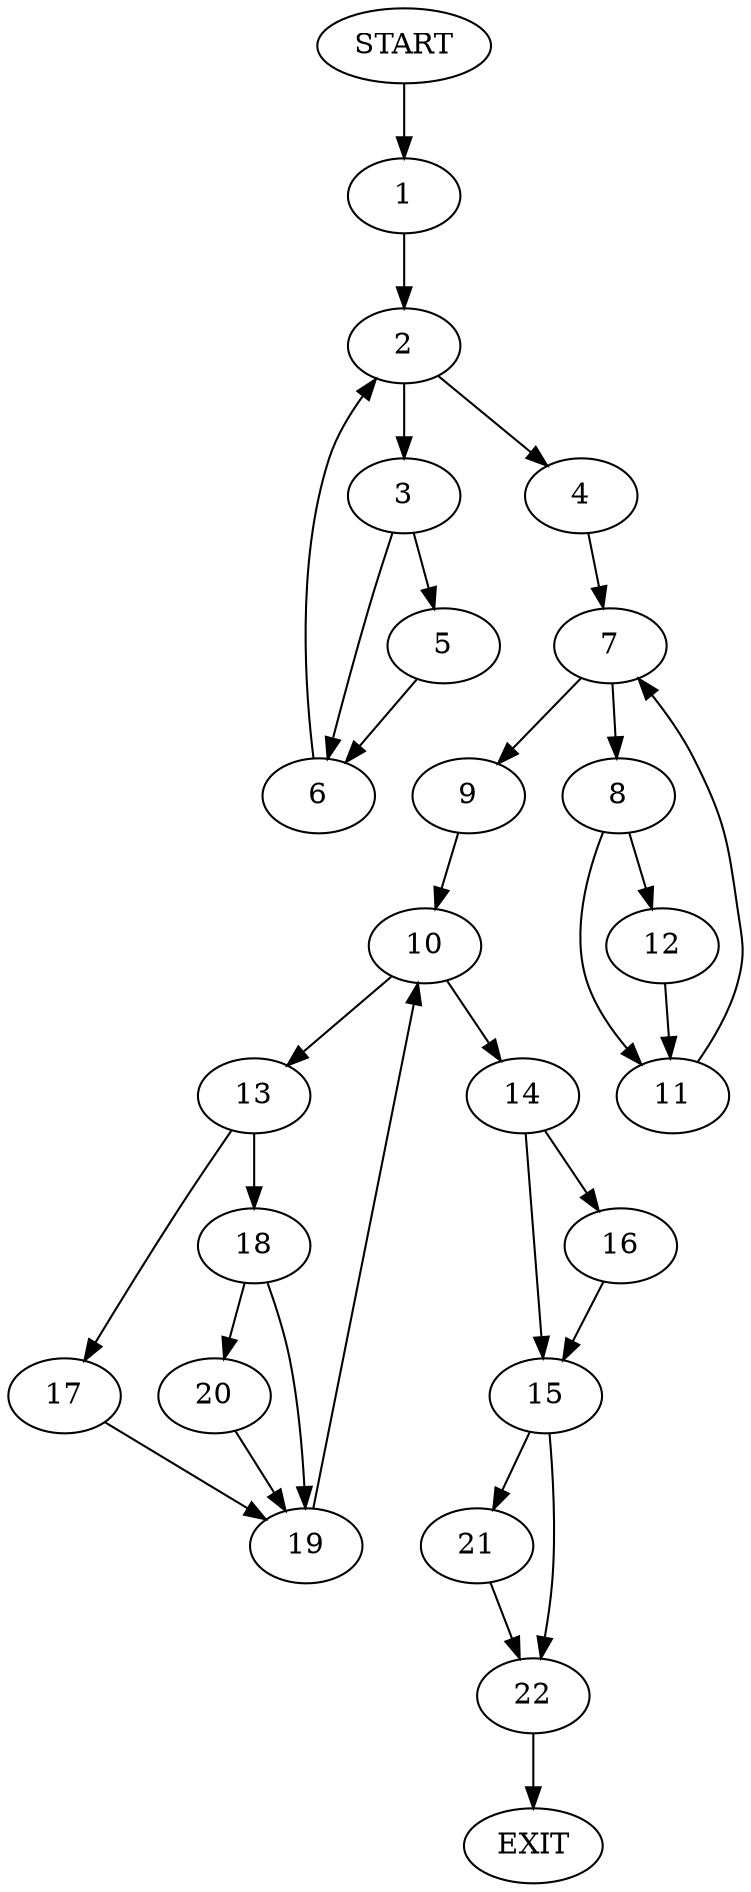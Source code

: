 digraph {
0 [label="START"]
23 [label="EXIT"]
0 -> 1
1 -> 2
2 -> 3
2 -> 4
3 -> 5
3 -> 6
4 -> 7
5 -> 6
6 -> 2
7 -> 8
7 -> 9
9 -> 10
8 -> 11
8 -> 12
12 -> 11
11 -> 7
10 -> 13
10 -> 14
14 -> 15
14 -> 16
13 -> 17
13 -> 18
17 -> 19
18 -> 20
18 -> 19
19 -> 10
20 -> 19
15 -> 21
15 -> 22
16 -> 15
21 -> 22
22 -> 23
}
